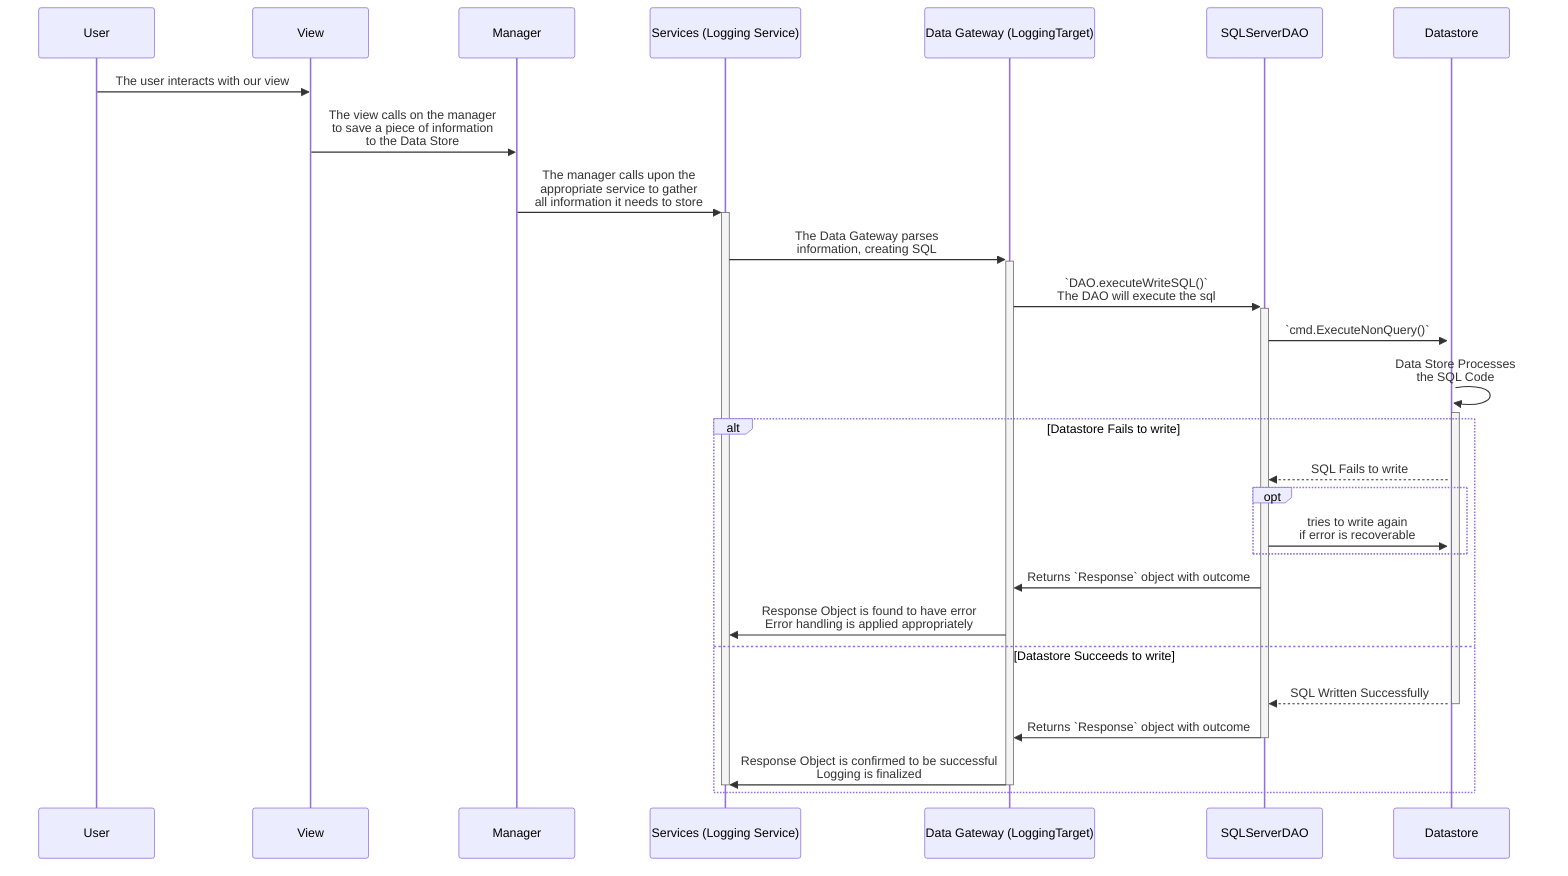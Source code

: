 sequenceDiagram
participant U as User
participant V as View
participant M as Manager
participant S as Services (Logging Service)
participant DG as Data Gateway (LoggingTarget)
participant DA as SQLServerDAO
participant DS as Datastore

U->>V: The user interacts with our view
V->>M: The view calls on the manager<br> to save a piece of information<br> to the Data Store
M->>+S: The manager calls upon the<br> appropriate service to gather<br> all information it needs to store
S->>+DG: The Data Gateway parses<br> information, creating SQL
DG->>+DA: `DAO.executeWriteSQL()`<br> The DAO will execute the sql
DA->>+DS: `cmd.ExecuteNonQuery()`
DS->>+DS: Data Store Processes<br> the SQL Code

alt Datastore Fails to write
  DS-->>DA: SQL Fails to write
  opt
    DA->>DS: tries to write again<br> if error is recoverable
  end
  DA->>DG: Returns `Response` object with outcome
  DG->>S: Response Object is found to have error<br> Error handling is applied appropriately
else Datastore Succeeds to write
  DS-->>-DA: SQL Written Successfully
  DA->>-DG: Returns `Response` object with outcome
  DG->>-S: Response Object is confirmed to be successful<br>Logging is finalized
  deactivate S
end